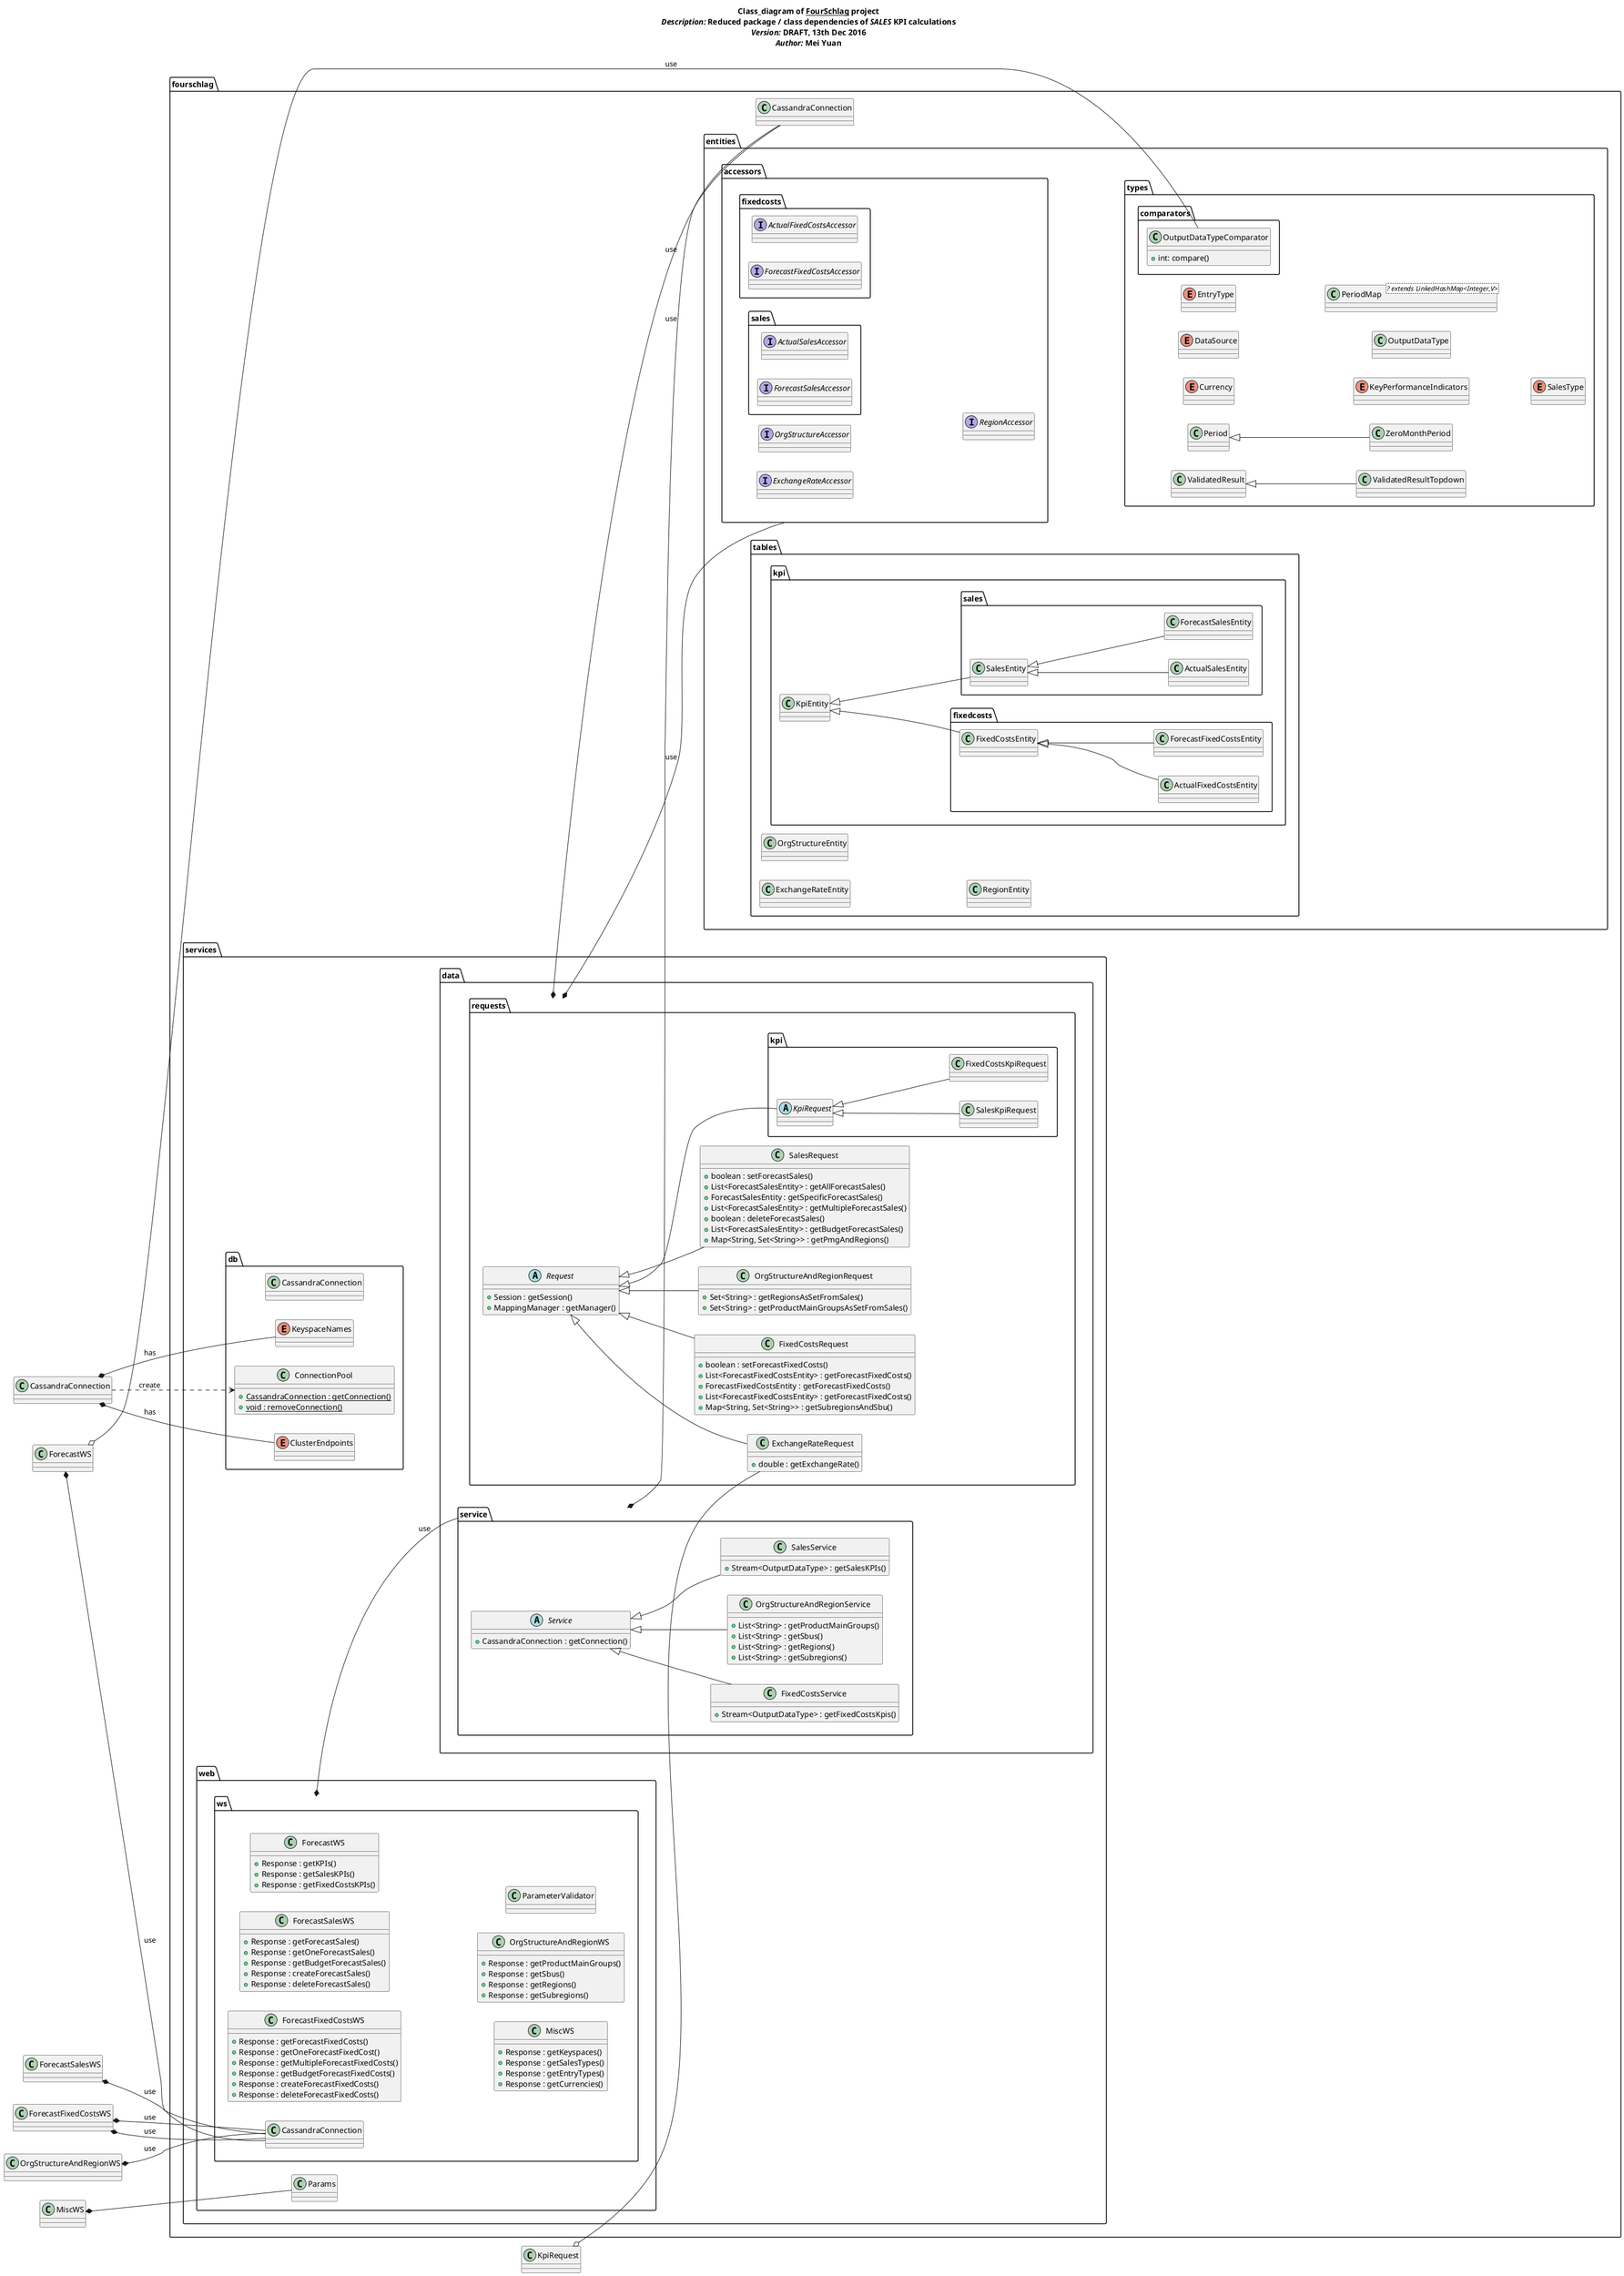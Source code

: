 @startuml
/' For available options see
http://plantuml.com/component-diagram
http://plantuml.com/class-diagram '/

title
 <b>Class_diagram of <u>FourSchlag</u> project</b>
 <i>Description:</i> Reduced package / class dependencies of <i>SALES</i> KPI calculations
 <i>Version:</i> <b>DRAFT</b>, 13th Dec 2016
 <i>Author:</i> Mei Yuan
end title


left to right direction

package fourschlag {
    package fourschlag.entities {
        package fourschlag.entities.accessors {
            package fourschlag.entities.accessors.fixedcosts {
                Interface ActualFixedCostsAccessor

                Interface ForecastFixedCostsAccessor
            }

            package fourschlag.entities.accessors.sales {
                Interface ActualSalesAccessor

                Interface ForecastSalesAccessor
            }

            Interface ExchangeRateAccessor

            Interface OrgStructureAccessor

            Interface RegionAccessor
        }


        package fourschlag.entities.tables {
            package fourschlag.entities.tables.kpi {
                package fourschlag.entities.tables.kpi.fixedcosts {
                    Class ActualFixedCostsEntity

                    Class FixedCostsEntity

                    Class ForecastFixedCostsEntity

                    ' inheritances from FixedCostsEntity
                    FixedCostsEntity <|-- ActualFixedCostsEntity
                    FixedCostsEntity <|-- ForecastFixedCostsEntity
                }

                package fourschlag.entities.tables.kpi.sales {
                    Class ActualSalesEntity
                    Class ForecastSalesEntity
                    Class SalesEntity

                    ' inheritances from SalesEntity
                    SalesEntity <|-- ActualSalesEntity
                    SalesEntity <|-- ForecastSalesEntity

                }

                Class KpiEntity

                ' inheritances from KpiEntity
                KpiEntity <|-- FixedCostsEntity
                KpiEntity <|-- SalesEntity
            }

            Class ExchangeRateEntity

            Class OrgStructureEntity

            Class RegionEntity
        }

        package fourschlag.entities.types {
            package fourschlag.entities.types.comparators {
                Class OutputDataTypeComparator {
                    + int: compare()
                }
            }

            Enum Currency

            Enum DataSource

            Enum EntryType

            Enum KeyPerformanceIndicators

            Class OutputDataType

            Class Period

            Class PeriodMap<? extends LinkedHashMap<Integer,V>>

            Enum SalesType

            Class ValidatedResult

            Class ValidatedResultTopdown

            Class ZeroMonthPeriod

            ' inheritances from ValidatedResult
            ValidatedResult <|-- ValidatedResultTopdown

            ' inheritances from Period
            Period <|-- ZeroMonthPeriod
        }
    }


 package fourschlag.services {
        package fourschlag.services.data {
            package fourschlag.services.data.requests {
                package fourschlag.services.data.requests.kpi {
                    Class FixedCostsKpiRequest

                    Abstract Class KpiRequest

                    Class SalesKpiRequest
                }

                Class ExchangeRateRequest {
                    +double : getExchangeRate()
                }

                ' TODO: wichtige Methode hier eintragen
                Class FixedCostsRequest {
                    + boolean : setForecastFixedCosts()
                    + List<ForecastFixedCostsEntity> : getForecastFixedCosts()
                    + ForecastFixedCostsEntity : getForecastFixedCosts()
                    + List<ForecastFixedCostsEntity> : getForecastFixedCosts()
                    + Map<String, Set<String>> : getSubregionsAndSbu()
                }

                Class OrgStructureAndRegionRequest {
                    +Set<String> : getRegionsAsSetFromSales()
                    +Set<String> : getProductMainGroupsAsSetFromSales()
                }

                Abstract Class Request {
                    +Session : getSession()
                    +MappingManager : getManager()
                }

                Class SalesRequest{
                    +boolean : setForecastSales()
                    +List<ForecastSalesEntity> : getAllForecastSales()
                    +ForecastSalesEntity : getSpecificForecastSales()
                    +List<ForecastSalesEntity> : getMultipleForecastSales()
                    +boolean : deleteForecastSales()
                    +List<ForecastSalesEntity> : getBudgetForecastSales()
                    +Map<String, Set<String>> : getPmgAndRegions()
                }

                ' inherits for Request
                Request <|-- KpiRequest
                Request <|-- ExchangeRateRequest
                Request <|-- FixedCostsRequest
                Request <|-- OrgStructureAndRegionRequest
                Request <|-- SalesRequest
                KpiRequest <|-- FixedCostsKpiRequest
                KpiRequest <|-- SalesKpiRequest

            }
                namespace fourschlag.services.data.requests{
                    .KpiRequest o-- ExchangeRateRequest
                }

            package fourschlag.services.data.service {
                Class FixedCostsService {
                    +Stream<OutputDataType> : getFixedCostsKpis()
                }


                Class OrgStructureAndRegionService{
                    +List<String> : getProductMainGroups()
                    +List<String> : getSbus()
                    +List<String> : getRegions()
                    +List<String> : getSubregions()
                }

                Class SalesService {
                    +Stream<OutputDataType> : getSalesKPIs()
                }

                Abstract Class Service {
                    +CassandraConnection : getConnection()
                }

                Service <|-- SalesService
                Service <|-- FixedCostsService
                Service <|-- OrgStructureAndRegionService
            }
        }

        package fourschlag.services.db {
            Class CassandraConnection

            Enum ClusterEndpoints

            Class ConnectionPool {
                +{static} CassandraConnection : getConnection()
                +{static} void : removeConnection()
            }

            Enum KeyspaceNames
        }
        namespace fourschlag.services.db{
            .CassandraConnection *-- ClusterEndpoints : has
            .CassandraConnection *-- KeyspaceNames : has
            .CassandraConnection ..> ConnectionPool : create
        }

        package fourschlag.services.web {
            package fourschlag.services.web.ws {
            'TODO: methoden bei den Webservices hinzufügen
                Class ForecastFixedCostsWS{
                    +Response : getForecastFixedCosts()
                    +Response : getOneForecastFixedCost()
                    +Response : getMultipleForecastFixedCosts()
                    +Response : getBudgetForecastFixedCosts()
                    +Response : createForecastFixedCosts()
                    +Response : deleteForecastFixedCosts()
                }

                Class ForecastSalesWS{
                    +Response : getForecastSales()
                    +Response : getOneForecastSales()
                    +Response : getBudgetForecastSales()
                    +Response : createForecastSales()
                    +Response : deleteForecastSales()
                }

                Class ForecastWS {
                    +Response : getKPIs()
                    +Response : getSalesKPIs()
                    +Response : getFixedCostsKPIs()
                }

                Class MiscWS {
                    +Response : getKeyspaces()
                    +Response : getSalesTypes()
                    +Response : getEntryTypes()
                    +Response : getCurrencies()
                }

                Class OrgStructureAndRegionWS {
                    +Response : getProductMainGroups()
                    +Response : getSbus()
                    +Response : getRegions()
                    +Response : getSubregions()
                }
                Class ParameterValidator
            }

            Class Params

            namespace fourschlag.services.web.ws{
            .ForecastFixedCostsWS *-- CassandraConnection : use
            .ForecastSalesWS *-- CassandraConnection : use
            .ForecastWS *-- CassandraConnection : use
            .ForecastWS o-- OutputDataTypeComparator : use
            .MiscWS *-- Params
            .ForecastFixedCostsWS *-- CassandraConnection : use
            .OrgStructureAndRegionWS *-- CassandraConnection : use
            }
        }
    }

            fourschlag.services.data.service *-- CassandraConnection : use
            fourschlag.services.data.requests *-- fourschlag.entities.accessors : use
            fourschlag.services.data.requests *-- CassandraConnection : use
            fourschlag.services.web.ws *-- fourschlag.services.data.service : use
}
@enduml
